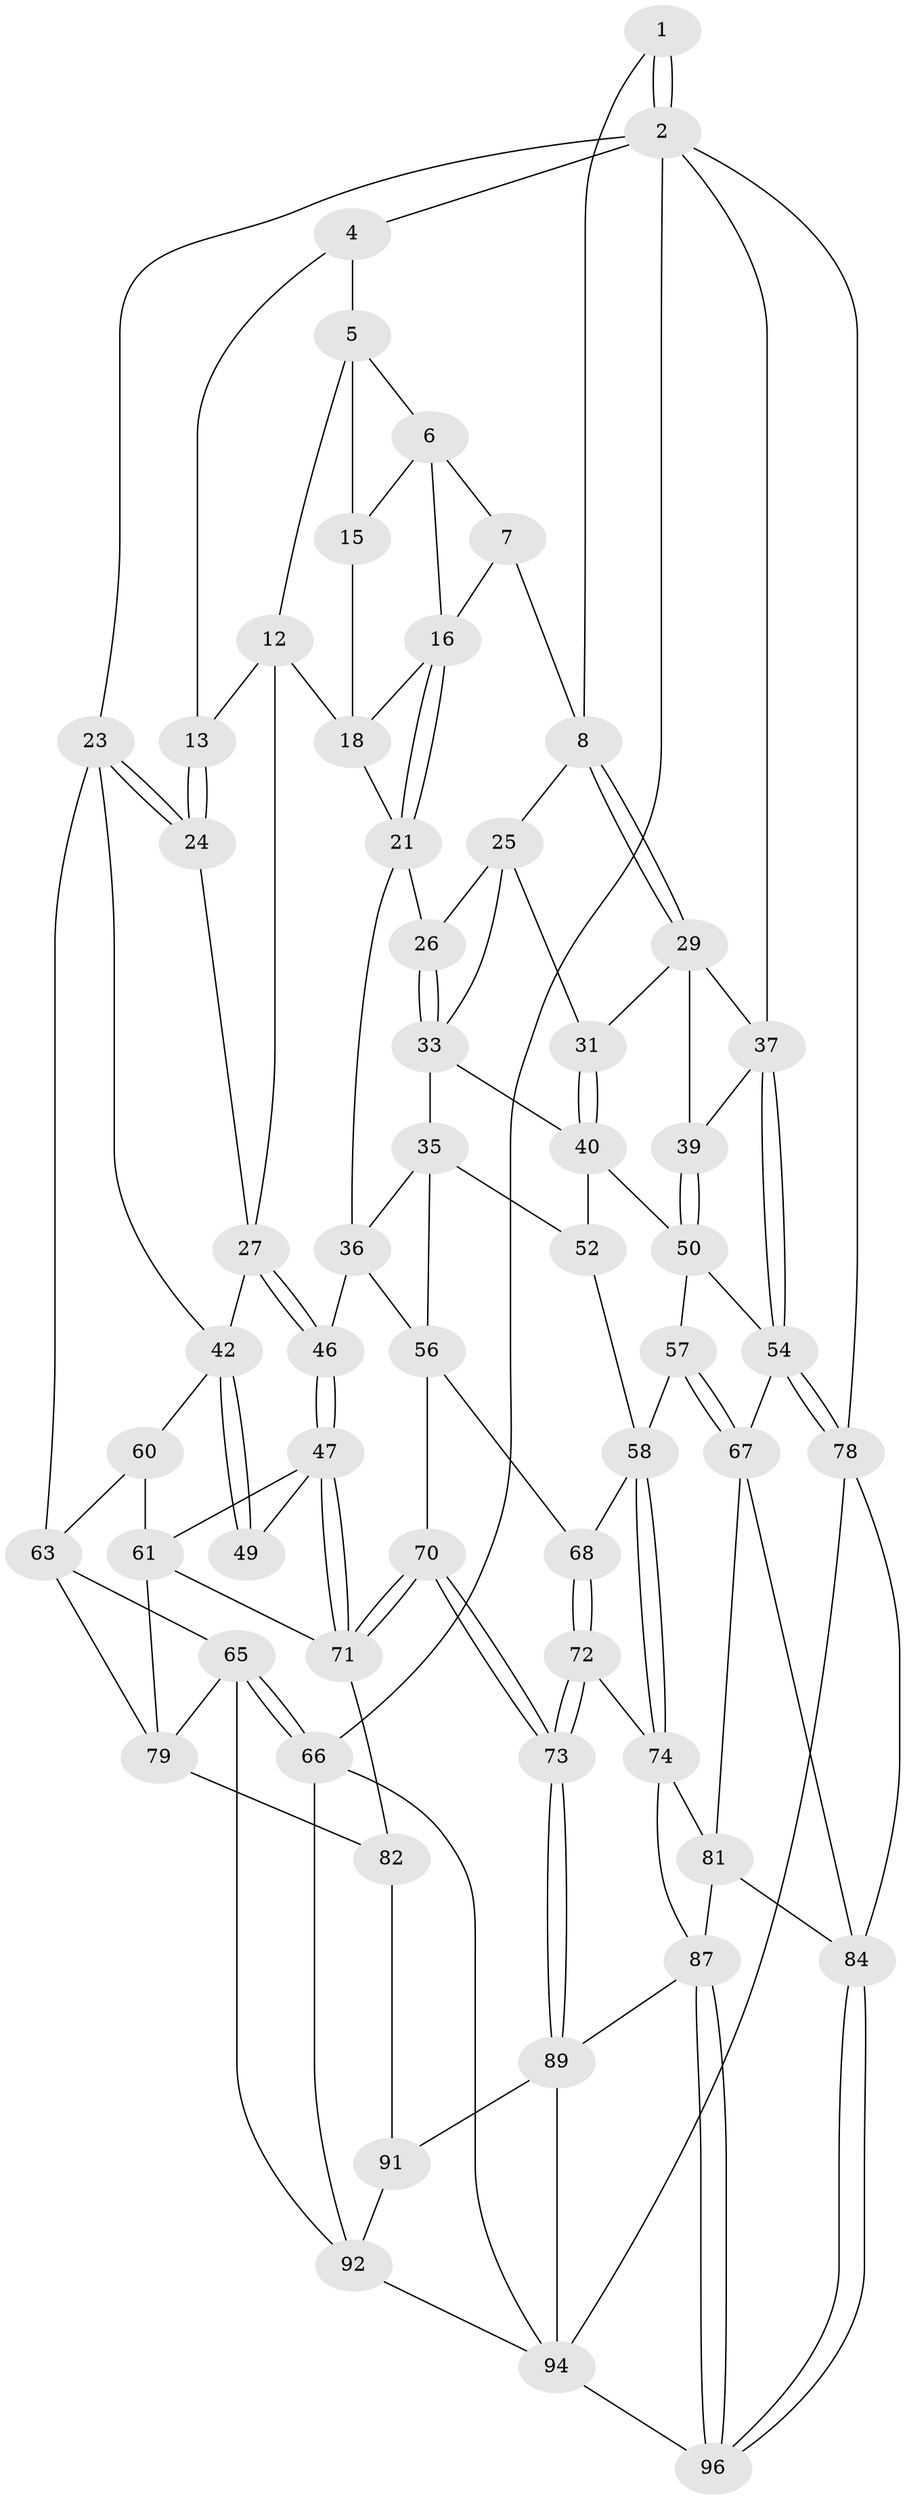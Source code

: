 // Generated by graph-tools (version 1.1) at 2025/52/02/27/25 19:52:37]
// undirected, 59 vertices, 132 edges
graph export_dot {
graph [start="1"]
  node [color=gray90,style=filled];
  1 [pos="+0.908237309576936+0"];
  2 [pos="+1+0",super="+3"];
  4 [pos="+0.29905747685886785+0"];
  5 [pos="+0.34358209693720543+0",super="+11"];
  6 [pos="+0.5502406605771596+0",super="+14"];
  7 [pos="+0.616216473023527+0",super="+10"];
  8 [pos="+0.832340031280456+0.17769454821650388",super="+9"];
  12 [pos="+0.3223239733266716+0.17170374986434286",super="+20"];
  13 [pos="+0.23133132336700576+0.1180003012992064"];
  15 [pos="+0.39338634281521595+0.131318047132824"];
  16 [pos="+0.5559668978771192+0.10517995448690623",super="+17"];
  18 [pos="+0.4193252298389394+0.17209384439115202",super="+19"];
  21 [pos="+0.5633111831530095+0.19809275185266692",super="+22"];
  23 [pos="+0+0",super="+44"];
  24 [pos="+0.16535142960334884+0.1794563377546547"];
  25 [pos="+0.7128298861823693+0.20084837385925974",super="+32"];
  26 [pos="+0.6213784596758152+0.2153298835016157"];
  27 [pos="+0.2973868674684473+0.35989212632994216",super="+28"];
  29 [pos="+0.8328062298338603+0.17821874138210972",super="+30"];
  31 [pos="+0.7667868449396661+0.3143480117865297"];
  33 [pos="+0.6700874257986535+0.28879104358025187",super="+34"];
  35 [pos="+0.5371119290600618+0.3440360794461485",super="+53"];
  36 [pos="+0.5362618316549917+0.34330667090281747",super="+45"];
  37 [pos="+1+0.1490785336998331",super="+38"];
  39 [pos="+0.8991716830060008+0.34892823693969244"];
  40 [pos="+0.749594462222242+0.37727755523015755",super="+41"];
  42 [pos="+0.12266511048478733+0.27416205896638385",super="+43"];
  46 [pos="+0.30115540103718075+0.3959131545377248"];
  47 [pos="+0.2909953731904426+0.4184036655730545",super="+48"];
  49 [pos="+0.09584850422069087+0.38499877089659357"];
  50 [pos="+0.9148072463435846+0.38866817837447165",super="+51"];
  52 [pos="+0.5901783698427415+0.42332770533862984"];
  54 [pos="+1+0.44406780466269197",super="+55"];
  56 [pos="+0.4758846249349406+0.4817359932520619",super="+69"];
  57 [pos="+0.7413963817868349+0.5020647264056916"];
  58 [pos="+0.7257201888956308+0.5131540486221753",super="+59"];
  60 [pos="+0.083527884524809+0.38490203605454676",super="+62"];
  61 [pos="+0.12182548210714356+0.515031988321496",super="+77"];
  63 [pos="+0+0.5102206569032925",super="+64"];
  65 [pos="+0+0.7840571062646211",super="+93"];
  66 [pos="+0+1"];
  67 [pos="+0.8890436111849523+0.5428756857550919",super="+80"];
  68 [pos="+0.5614850936193354+0.5042880029514303"];
  70 [pos="+0.36241243170248855+0.624563706814536"];
  71 [pos="+0.36000837253386553+0.6221858436540242",super="+76"];
  72 [pos="+0.5521620094056982+0.5528511773013494"];
  73 [pos="+0.36268736171433713+0.6250080539385633"];
  74 [pos="+0.7000816579457666+0.604977187298857",super="+75"];
  78 [pos="+1+0.7093780337041736"];
  79 [pos="+0.07751915246109646+0.5559375143850362",super="+83"];
  81 [pos="+0.785569471351782+0.6361652131617932",super="+86"];
  82 [pos="+0.12973235501362707+0.6429158583128284"];
  84 [pos="+1+0.7257207441180933",super="+85"];
  87 [pos="+0.744003308964214+0.908912987155452",super="+88"];
  89 [pos="+0.3857105657245567+0.7120511310606522",super="+90"];
  91 [pos="+0.1559562219039392+0.7354833997522967"];
  92 [pos="+0.1404328202717721+0.7796563858018728",super="+95"];
  94 [pos="+0.35670957794490105+1",super="+97"];
  96 [pos="+0.7460092368689657+0.9691913590749126"];
  1 -- 2;
  1 -- 2;
  1 -- 8;
  2 -- 37;
  2 -- 78;
  2 -- 4;
  2 -- 66;
  2 -- 23;
  4 -- 5;
  4 -- 13;
  5 -- 6;
  5 -- 12;
  5 -- 15;
  6 -- 7;
  6 -- 15;
  6 -- 16;
  7 -- 8;
  7 -- 16;
  8 -- 29;
  8 -- 29;
  8 -- 25;
  12 -- 13;
  12 -- 27;
  12 -- 18;
  13 -- 24;
  13 -- 24;
  15 -- 18;
  16 -- 21;
  16 -- 21;
  16 -- 18;
  18 -- 21;
  21 -- 26;
  21 -- 36;
  23 -- 24;
  23 -- 24;
  23 -- 63;
  23 -- 42;
  24 -- 27;
  25 -- 26;
  25 -- 33;
  25 -- 31;
  26 -- 33;
  26 -- 33;
  27 -- 46;
  27 -- 46;
  27 -- 42;
  29 -- 37;
  29 -- 31;
  29 -- 39;
  31 -- 40;
  31 -- 40;
  33 -- 40;
  33 -- 35;
  35 -- 36;
  35 -- 56;
  35 -- 52;
  36 -- 56;
  36 -- 46;
  37 -- 54;
  37 -- 54;
  37 -- 39;
  39 -- 50;
  39 -- 50;
  40 -- 50;
  40 -- 52;
  42 -- 49;
  42 -- 49;
  42 -- 60;
  46 -- 47;
  46 -- 47;
  47 -- 71;
  47 -- 71;
  47 -- 49;
  47 -- 61;
  50 -- 57;
  50 -- 54;
  52 -- 58;
  54 -- 78;
  54 -- 78;
  54 -- 67;
  56 -- 68;
  56 -- 70;
  57 -- 58;
  57 -- 67;
  57 -- 67;
  58 -- 74;
  58 -- 74;
  58 -- 68;
  60 -- 61;
  60 -- 63;
  61 -- 79;
  61 -- 71;
  63 -- 65;
  63 -- 79;
  65 -- 66;
  65 -- 66;
  65 -- 92;
  65 -- 79;
  66 -- 92;
  66 -- 94;
  67 -- 81;
  67 -- 84;
  68 -- 72;
  68 -- 72;
  70 -- 71;
  70 -- 71;
  70 -- 73;
  70 -- 73;
  71 -- 82;
  72 -- 73;
  72 -- 73;
  72 -- 74;
  73 -- 89;
  73 -- 89;
  74 -- 81;
  74 -- 87;
  78 -- 84;
  78 -- 94;
  79 -- 82;
  81 -- 84;
  81 -- 87;
  82 -- 91;
  84 -- 96;
  84 -- 96;
  87 -- 96;
  87 -- 96;
  87 -- 89;
  89 -- 91;
  89 -- 94;
  91 -- 92;
  92 -- 94;
  94 -- 96;
}
